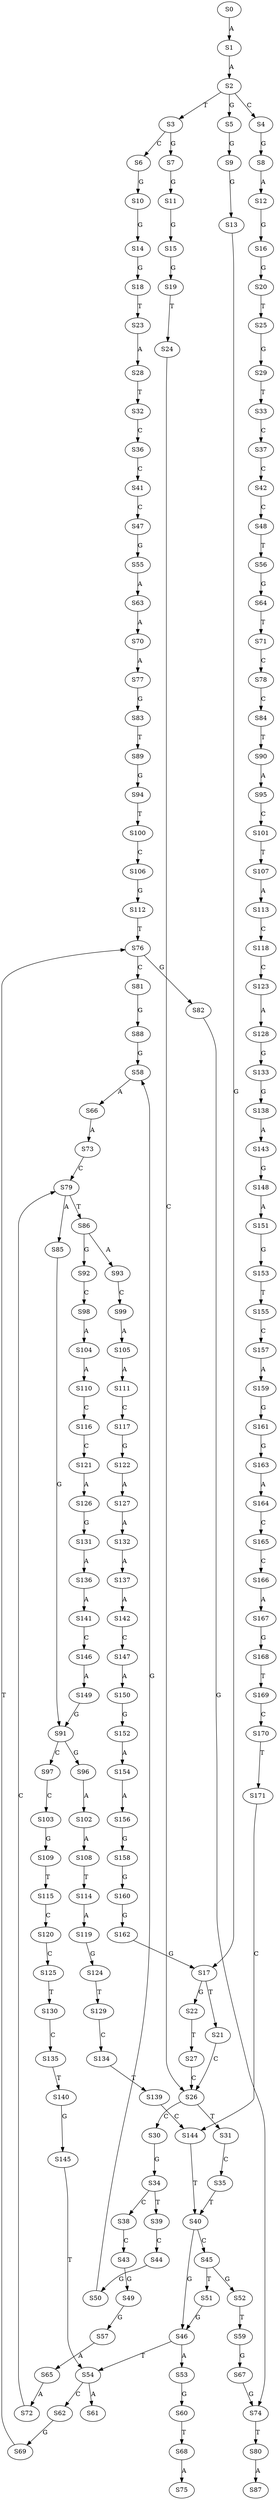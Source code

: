 strict digraph  {
	S0 -> S1 [ label = A ];
	S1 -> S2 [ label = A ];
	S2 -> S3 [ label = T ];
	S2 -> S4 [ label = C ];
	S2 -> S5 [ label = G ];
	S3 -> S6 [ label = C ];
	S3 -> S7 [ label = G ];
	S4 -> S8 [ label = G ];
	S5 -> S9 [ label = G ];
	S6 -> S10 [ label = G ];
	S7 -> S11 [ label = G ];
	S8 -> S12 [ label = A ];
	S9 -> S13 [ label = G ];
	S10 -> S14 [ label = G ];
	S11 -> S15 [ label = G ];
	S12 -> S16 [ label = G ];
	S13 -> S17 [ label = G ];
	S14 -> S18 [ label = G ];
	S15 -> S19 [ label = G ];
	S16 -> S20 [ label = G ];
	S17 -> S21 [ label = T ];
	S17 -> S22 [ label = G ];
	S18 -> S23 [ label = T ];
	S19 -> S24 [ label = T ];
	S20 -> S25 [ label = T ];
	S21 -> S26 [ label = C ];
	S22 -> S27 [ label = T ];
	S23 -> S28 [ label = A ];
	S24 -> S26 [ label = C ];
	S25 -> S29 [ label = G ];
	S26 -> S30 [ label = C ];
	S26 -> S31 [ label = T ];
	S27 -> S26 [ label = C ];
	S28 -> S32 [ label = T ];
	S29 -> S33 [ label = T ];
	S30 -> S34 [ label = G ];
	S31 -> S35 [ label = C ];
	S32 -> S36 [ label = C ];
	S33 -> S37 [ label = C ];
	S34 -> S38 [ label = C ];
	S34 -> S39 [ label = T ];
	S35 -> S40 [ label = T ];
	S36 -> S41 [ label = C ];
	S37 -> S42 [ label = C ];
	S38 -> S43 [ label = C ];
	S39 -> S44 [ label = C ];
	S40 -> S45 [ label = C ];
	S40 -> S46 [ label = G ];
	S41 -> S47 [ label = C ];
	S42 -> S48 [ label = C ];
	S43 -> S49 [ label = G ];
	S44 -> S50 [ label = G ];
	S45 -> S51 [ label = T ];
	S45 -> S52 [ label = G ];
	S46 -> S53 [ label = A ];
	S46 -> S54 [ label = T ];
	S47 -> S55 [ label = G ];
	S48 -> S56 [ label = T ];
	S49 -> S57 [ label = G ];
	S50 -> S58 [ label = G ];
	S51 -> S46 [ label = G ];
	S52 -> S59 [ label = T ];
	S53 -> S60 [ label = G ];
	S54 -> S61 [ label = A ];
	S54 -> S62 [ label = C ];
	S55 -> S63 [ label = A ];
	S56 -> S64 [ label = G ];
	S57 -> S65 [ label = A ];
	S58 -> S66 [ label = A ];
	S59 -> S67 [ label = G ];
	S60 -> S68 [ label = T ];
	S62 -> S69 [ label = G ];
	S63 -> S70 [ label = A ];
	S64 -> S71 [ label = T ];
	S65 -> S72 [ label = A ];
	S66 -> S73 [ label = A ];
	S67 -> S74 [ label = G ];
	S68 -> S75 [ label = A ];
	S69 -> S76 [ label = T ];
	S70 -> S77 [ label = A ];
	S71 -> S78 [ label = C ];
	S72 -> S79 [ label = C ];
	S73 -> S79 [ label = C ];
	S74 -> S80 [ label = T ];
	S76 -> S81 [ label = C ];
	S76 -> S82 [ label = G ];
	S77 -> S83 [ label = G ];
	S78 -> S84 [ label = C ];
	S79 -> S85 [ label = A ];
	S79 -> S86 [ label = T ];
	S80 -> S87 [ label = A ];
	S81 -> S88 [ label = G ];
	S82 -> S74 [ label = G ];
	S83 -> S89 [ label = T ];
	S84 -> S90 [ label = T ];
	S85 -> S91 [ label = G ];
	S86 -> S92 [ label = G ];
	S86 -> S93 [ label = A ];
	S88 -> S58 [ label = G ];
	S89 -> S94 [ label = G ];
	S90 -> S95 [ label = A ];
	S91 -> S96 [ label = G ];
	S91 -> S97 [ label = C ];
	S92 -> S98 [ label = C ];
	S93 -> S99 [ label = C ];
	S94 -> S100 [ label = T ];
	S95 -> S101 [ label = C ];
	S96 -> S102 [ label = A ];
	S97 -> S103 [ label = C ];
	S98 -> S104 [ label = A ];
	S99 -> S105 [ label = A ];
	S100 -> S106 [ label = C ];
	S101 -> S107 [ label = T ];
	S102 -> S108 [ label = A ];
	S103 -> S109 [ label = G ];
	S104 -> S110 [ label = A ];
	S105 -> S111 [ label = A ];
	S106 -> S112 [ label = G ];
	S107 -> S113 [ label = A ];
	S108 -> S114 [ label = T ];
	S109 -> S115 [ label = T ];
	S110 -> S116 [ label = C ];
	S111 -> S117 [ label = C ];
	S112 -> S76 [ label = T ];
	S113 -> S118 [ label = C ];
	S114 -> S119 [ label = A ];
	S115 -> S120 [ label = C ];
	S116 -> S121 [ label = C ];
	S117 -> S122 [ label = G ];
	S118 -> S123 [ label = C ];
	S119 -> S124 [ label = G ];
	S120 -> S125 [ label = C ];
	S121 -> S126 [ label = A ];
	S122 -> S127 [ label = A ];
	S123 -> S128 [ label = A ];
	S124 -> S129 [ label = T ];
	S125 -> S130 [ label = T ];
	S126 -> S131 [ label = G ];
	S127 -> S132 [ label = A ];
	S128 -> S133 [ label = G ];
	S129 -> S134 [ label = C ];
	S130 -> S135 [ label = C ];
	S131 -> S136 [ label = A ];
	S132 -> S137 [ label = A ];
	S133 -> S138 [ label = G ];
	S134 -> S139 [ label = T ];
	S135 -> S140 [ label = T ];
	S136 -> S141 [ label = A ];
	S137 -> S142 [ label = A ];
	S138 -> S143 [ label = A ];
	S139 -> S144 [ label = C ];
	S140 -> S145 [ label = G ];
	S141 -> S146 [ label = C ];
	S142 -> S147 [ label = C ];
	S143 -> S148 [ label = G ];
	S144 -> S40 [ label = T ];
	S145 -> S54 [ label = T ];
	S146 -> S149 [ label = A ];
	S147 -> S150 [ label = A ];
	S148 -> S151 [ label = A ];
	S149 -> S91 [ label = G ];
	S150 -> S152 [ label = G ];
	S151 -> S153 [ label = G ];
	S152 -> S154 [ label = A ];
	S153 -> S155 [ label = T ];
	S154 -> S156 [ label = A ];
	S155 -> S157 [ label = C ];
	S156 -> S158 [ label = G ];
	S157 -> S159 [ label = A ];
	S158 -> S160 [ label = G ];
	S159 -> S161 [ label = G ];
	S160 -> S162 [ label = G ];
	S161 -> S163 [ label = G ];
	S162 -> S17 [ label = G ];
	S163 -> S164 [ label = A ];
	S164 -> S165 [ label = C ];
	S165 -> S166 [ label = C ];
	S166 -> S167 [ label = A ];
	S167 -> S168 [ label = G ];
	S168 -> S169 [ label = T ];
	S169 -> S170 [ label = C ];
	S170 -> S171 [ label = T ];
	S171 -> S144 [ label = C ];
}
